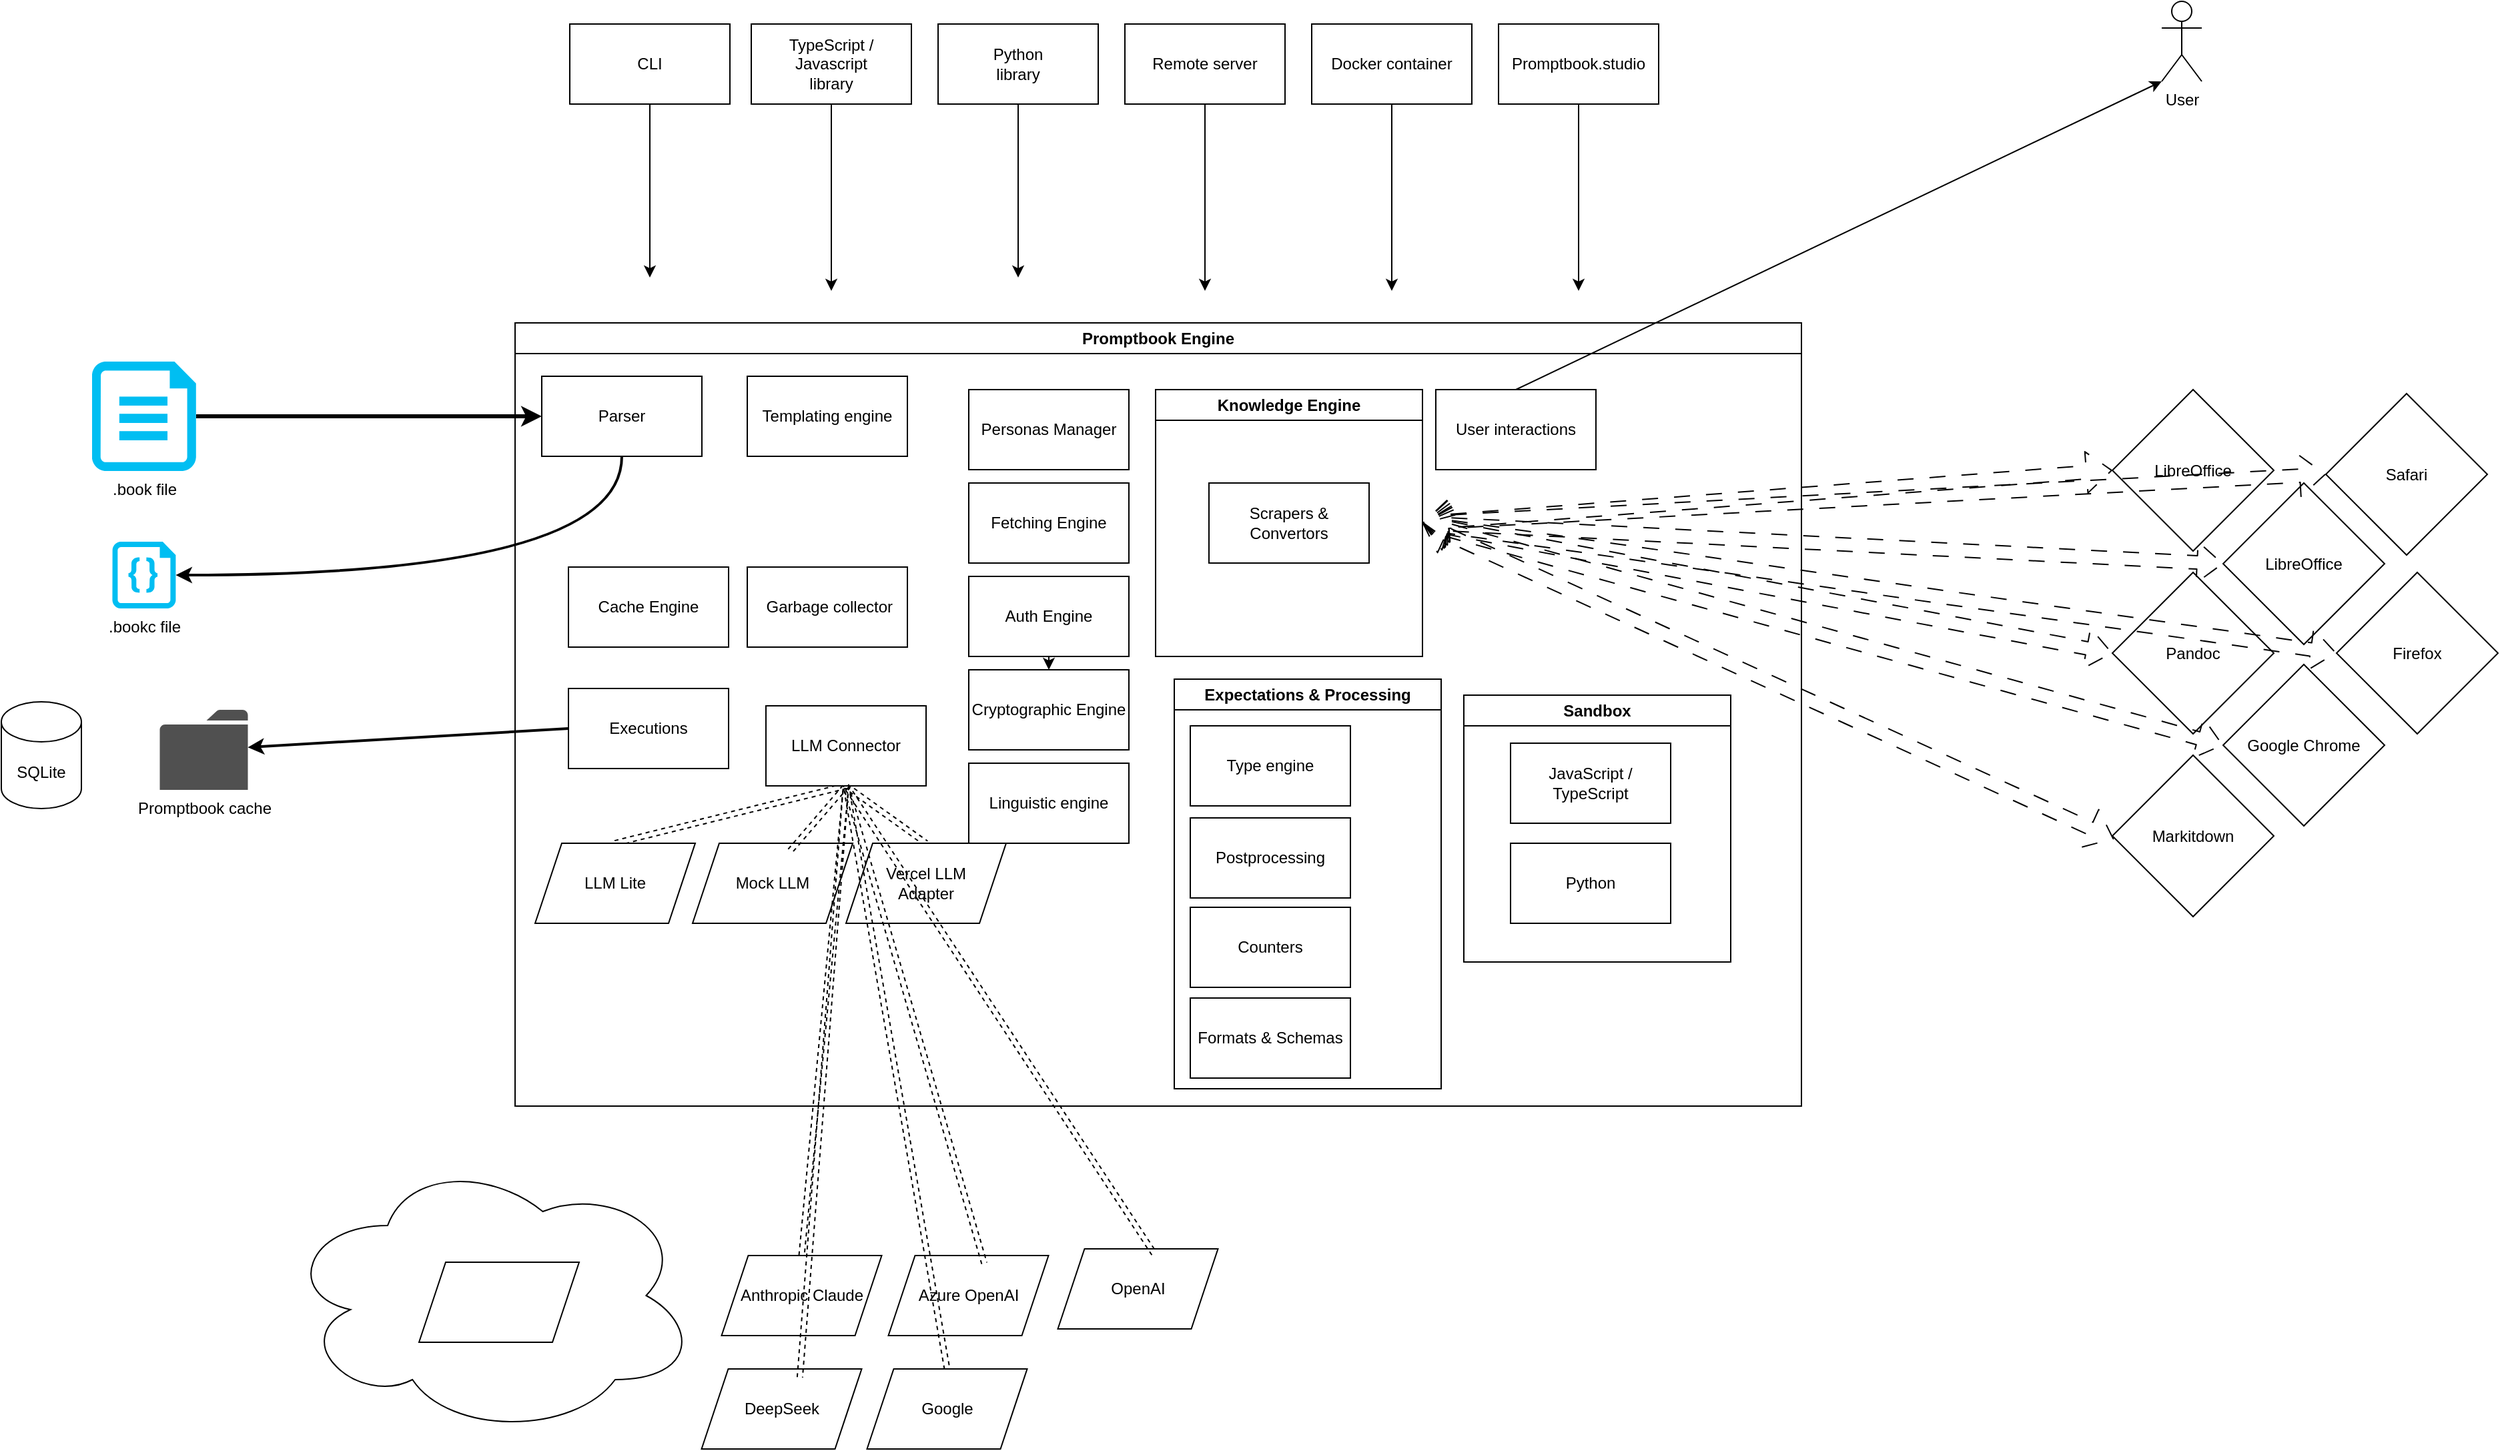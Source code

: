 <mxfile scale="1" border="0" disableSvgWarning="true">
    <diagram name="Page-1" id="zo4WBBcyATChdUDADUly">
        <mxGraphModel dx="2760" dy="1353" grid="0" gridSize="10" guides="1" tooltips="1" connect="1" arrows="1" fold="1" page="0" pageScale="1" pageWidth="850" pageHeight="1100" background="none" math="0" shadow="0">
            <root>
                <mxCell id="0"/>
                <mxCell id="1" parent="0"/>
                <mxCell id="4" value=".bookc file" style="verticalLabelPosition=bottom;html=1;verticalAlign=top;align=center;strokeColor=none;fillColor=#00BEF2;shape=mxgraph.azure.code_file;pointerEvents=1;" parent="1" vertex="1">
                    <mxGeometry x="-120.8" y="301" width="47.5" height="50" as="geometry"/>
                </mxCell>
                <mxCell id="91" style="edgeStyle=none;html=1;exitX=1;exitY=0.5;exitDx=0;exitDy=0;exitPerimeter=0;entryX=0;entryY=0.5;entryDx=0;entryDy=0;strokeWidth=3;" parent="1" source="5" target="9" edge="1">
                    <mxGeometry relative="1" as="geometry"/>
                </mxCell>
                <mxCell id="5" value=".book file" style="verticalLabelPosition=bottom;html=1;verticalAlign=top;align=center;strokeColor=none;fillColor=#00BEF2;shape=mxgraph.azure.cloud_services_configuration_file;pointerEvents=1;" parent="1" vertex="1">
                    <mxGeometry x="-136" y="166" width="77.9" height="82" as="geometry"/>
                </mxCell>
                <mxCell id="6" value="Promptbook cache" style="pointerEvents=1;shadow=0;dashed=0;html=1;strokeColor=none;fillColor=#505050;labelPosition=center;verticalLabelPosition=bottom;verticalAlign=top;outlineConnect=0;align=center;shape=mxgraph.office.concepts.folder;" parent="1" vertex="1">
                    <mxGeometry x="-85.25" y="427" width="66" height="60" as="geometry"/>
                </mxCell>
                <mxCell id="10" value="SQLite" style="shape=cylinder3;whiteSpace=wrap;html=1;boundedLbl=1;backgroundOutline=1;size=15;" parent="1" vertex="1">
                    <mxGeometry x="-204" y="421" width="60" height="80" as="geometry"/>
                </mxCell>
                <mxCell id="15" value="Promptbook Engine" style="swimlane;whiteSpace=wrap;html=1;" parent="1" vertex="1">
                    <mxGeometry x="181" y="137" width="964" height="587" as="geometry"/>
                </mxCell>
                <mxCell id="9" value="Parser" style="rounded=0;whiteSpace=wrap;html=1;" parent="15" vertex="1">
                    <mxGeometry x="20" y="40" width="120" height="60" as="geometry"/>
                </mxCell>
                <mxCell id="99" style="html=1;exitX=0.5;exitY=1;exitDx=0;exitDy=0;entryX=0.5;entryY=0;entryDx=0;entryDy=0;dashed=1;shape=link;" edge="1" parent="15" source="11" target="79">
                    <mxGeometry relative="1" as="geometry"/>
                </mxCell>
                <mxCell id="101" style="html=1;exitX=0.5;exitY=1;exitDx=0;exitDy=0;entryX=0.5;entryY=0;entryDx=0;entryDy=0;dashed=1;shape=link;" edge="1" parent="15" source="11" target="82">
                    <mxGeometry relative="1" as="geometry"/>
                </mxCell>
                <mxCell id="11" value="LLM Connector" style="rounded=0;whiteSpace=wrap;html=1;" parent="15" vertex="1">
                    <mxGeometry x="188" y="287" width="120" height="60" as="geometry"/>
                </mxCell>
                <mxCell id="38" value="Knowledge Engine" style="swimlane;whiteSpace=wrap;html=1;" parent="15" vertex="1">
                    <mxGeometry x="480" y="50" width="200" height="200" as="geometry"/>
                </mxCell>
                <mxCell id="35" value="Scrapers &amp;amp; Convertors" style="rounded=0;whiteSpace=wrap;html=1;" parent="38" vertex="1">
                    <mxGeometry x="40" y="70" width="120" height="60" as="geometry"/>
                </mxCell>
                <mxCell id="40" value="Personas Manager" style="rounded=0;whiteSpace=wrap;html=1;" parent="15" vertex="1">
                    <mxGeometry x="340" y="50" width="120" height="60" as="geometry"/>
                </mxCell>
                <mxCell id="42" value="Fetching Engine" style="rounded=0;whiteSpace=wrap;html=1;" parent="15" vertex="1">
                    <mxGeometry x="340" y="120" width="120" height="60" as="geometry"/>
                </mxCell>
                <mxCell id="54" style="edgeStyle=none;html=1;" parent="15" source="43" target="44" edge="1">
                    <mxGeometry relative="1" as="geometry"/>
                </mxCell>
                <mxCell id="43" value="Auth Engine" style="rounded=0;whiteSpace=wrap;html=1;" parent="15" vertex="1">
                    <mxGeometry x="340" y="190" width="120" height="60" as="geometry"/>
                </mxCell>
                <mxCell id="44" value="Cryptographic Engine" style="rounded=0;whiteSpace=wrap;html=1;" parent="15" vertex="1">
                    <mxGeometry x="340" y="260" width="120" height="60" as="geometry"/>
                </mxCell>
                <mxCell id="45" value="Linguistic engine" style="rounded=0;whiteSpace=wrap;html=1;" parent="15" vertex="1">
                    <mxGeometry x="340" y="330" width="120" height="60" as="geometry"/>
                </mxCell>
                <mxCell id="47" value="Cache Engine" style="rounded=0;whiteSpace=wrap;html=1;" parent="15" vertex="1">
                    <mxGeometry x="40" y="183" width="120" height="60" as="geometry"/>
                </mxCell>
                <mxCell id="48" value="&amp;nbsp;Garbage collector" style="rounded=0;whiteSpace=wrap;html=1;" parent="15" vertex="1">
                    <mxGeometry x="174" y="183" width="120" height="60" as="geometry"/>
                </mxCell>
                <mxCell id="49" value="Templating engine" style="rounded=0;whiteSpace=wrap;html=1;" parent="15" vertex="1">
                    <mxGeometry x="174" y="40" width="120" height="60" as="geometry"/>
                </mxCell>
                <mxCell id="51" value="User interactions" style="rounded=0;whiteSpace=wrap;html=1;" parent="15" vertex="1">
                    <mxGeometry x="690" y="50" width="120" height="60" as="geometry"/>
                </mxCell>
                <mxCell id="53" value="Sandbox" style="swimlane;whiteSpace=wrap;html=1;" parent="15" vertex="1">
                    <mxGeometry x="711" y="279" width="200" height="200" as="geometry"/>
                </mxCell>
                <mxCell id="52" value="JavaScript / TypeScript" style="rounded=0;whiteSpace=wrap;html=1;" parent="53" vertex="1">
                    <mxGeometry x="35" y="36" width="120" height="60" as="geometry"/>
                </mxCell>
                <mxCell id="55" value="Python" style="rounded=0;whiteSpace=wrap;html=1;" parent="53" vertex="1">
                    <mxGeometry x="35" y="111" width="120" height="60" as="geometry"/>
                </mxCell>
                <mxCell id="79" value="LLM Lite" style="shape=parallelogram;perimeter=parallelogramPerimeter;whiteSpace=wrap;html=1;fixedSize=1;" parent="15" vertex="1">
                    <mxGeometry x="15" y="390" width="120" height="60" as="geometry"/>
                </mxCell>
                <mxCell id="80" value="Mock LLM" style="shape=parallelogram;perimeter=parallelogramPerimeter;whiteSpace=wrap;html=1;fixedSize=1;" parent="15" vertex="1">
                    <mxGeometry x="133" y="390" width="120" height="60" as="geometry"/>
                </mxCell>
                <mxCell id="82" value="Vercel LLM&lt;br&gt;Adapter" style="shape=parallelogram;perimeter=parallelogramPerimeter;whiteSpace=wrap;html=1;fixedSize=1;" parent="15" vertex="1">
                    <mxGeometry x="248" y="390" width="120" height="60" as="geometry"/>
                </mxCell>
                <mxCell id="84" value="Expectations &amp;amp; Processing" style="swimlane;whiteSpace=wrap;html=1;" parent="15" vertex="1">
                    <mxGeometry x="494" y="267" width="200" height="307" as="geometry"/>
                </mxCell>
                <mxCell id="46" value="Type engine" style="rounded=0;whiteSpace=wrap;html=1;" parent="84" vertex="1">
                    <mxGeometry x="12" y="35" width="120" height="60" as="geometry"/>
                </mxCell>
                <mxCell id="87" value="Postprocessing" style="rounded=0;whiteSpace=wrap;html=1;" parent="84" vertex="1">
                    <mxGeometry x="12" y="104" width="120" height="60" as="geometry"/>
                </mxCell>
                <mxCell id="88" value="Counters" style="rounded=0;whiteSpace=wrap;html=1;" parent="84" vertex="1">
                    <mxGeometry x="12" y="171" width="120" height="60" as="geometry"/>
                </mxCell>
                <mxCell id="89" value="Formats &amp;amp; Schemas" style="rounded=0;whiteSpace=wrap;html=1;" parent="84" vertex="1">
                    <mxGeometry x="12" y="239" width="120" height="60" as="geometry"/>
                </mxCell>
                <mxCell id="93" value="Executions" style="rounded=0;whiteSpace=wrap;html=1;" parent="15" vertex="1">
                    <mxGeometry x="40" y="274" width="120" height="60" as="geometry"/>
                </mxCell>
                <mxCell id="100" style="html=1;exitX=0.5;exitY=1;exitDx=0;exitDy=0;entryX=0.61;entryY=0.095;entryDx=0;entryDy=0;entryPerimeter=0;dashed=1;shape=link;" edge="1" parent="15" source="11" target="80">
                    <mxGeometry relative="1" as="geometry"/>
                </mxCell>
                <mxCell id="18" value="Anthropic Claude" style="shape=parallelogram;perimeter=parallelogramPerimeter;whiteSpace=wrap;html=1;fixedSize=1;" parent="1" vertex="1">
                    <mxGeometry x="335.75" y="836" width="120" height="60" as="geometry"/>
                </mxCell>
                <mxCell id="19" value="" style="ellipse;shape=cloud;whiteSpace=wrap;html=1;" parent="1" vertex="1">
                    <mxGeometry x="8" y="761" width="310" height="210" as="geometry"/>
                </mxCell>
                <mxCell id="17" value="" style="shape=parallelogram;perimeter=parallelogramPerimeter;whiteSpace=wrap;html=1;fixedSize=1;" parent="1" vertex="1">
                    <mxGeometry x="109" y="841" width="120" height="60" as="geometry"/>
                </mxCell>
                <mxCell id="20" value="LibreOffice" style="rhombus;whiteSpace=wrap;html=1;" parent="1" vertex="1">
                    <mxGeometry x="1378" y="187" width="121" height="121" as="geometry"/>
                </mxCell>
                <mxCell id="30" style="edgeStyle=none;html=1;" parent="1" source="23" edge="1">
                    <mxGeometry relative="1" as="geometry">
                        <mxPoint x="418" y="113" as="targetPoint"/>
                    </mxGeometry>
                </mxCell>
                <mxCell id="23" value="TypeScript /&lt;br&gt;Javascript&lt;br&gt;library" style="rounded=0;whiteSpace=wrap;html=1;" parent="1" vertex="1">
                    <mxGeometry x="358" y="-87" width="120" height="60" as="geometry"/>
                </mxCell>
                <mxCell id="31" style="edgeStyle=none;html=1;exitX=0.5;exitY=1;exitDx=0;exitDy=0;" parent="1" source="24" edge="1">
                    <mxGeometry relative="1" as="geometry">
                        <mxPoint x="558" y="103" as="targetPoint"/>
                    </mxGeometry>
                </mxCell>
                <mxCell id="24" value="Python&lt;br&gt;library" style="rounded=0;whiteSpace=wrap;html=1;" parent="1" vertex="1">
                    <mxGeometry x="498" y="-87" width="120" height="60" as="geometry"/>
                </mxCell>
                <mxCell id="32" style="edgeStyle=none;html=1;exitX=0.5;exitY=1;exitDx=0;exitDy=0;" parent="1" source="25" edge="1">
                    <mxGeometry relative="1" as="geometry">
                        <mxPoint x="698" y="113" as="targetPoint"/>
                    </mxGeometry>
                </mxCell>
                <mxCell id="25" value="Remote server" style="rounded=0;whiteSpace=wrap;html=1;" parent="1" vertex="1">
                    <mxGeometry x="638" y="-87" width="120" height="60" as="geometry"/>
                </mxCell>
                <mxCell id="33" style="edgeStyle=none;html=1;exitX=0.5;exitY=1;exitDx=0;exitDy=0;" parent="1" source="26" edge="1">
                    <mxGeometry relative="1" as="geometry">
                        <mxPoint x="838" y="113" as="targetPoint"/>
                    </mxGeometry>
                </mxCell>
                <mxCell id="26" value="Docker container" style="rounded=0;whiteSpace=wrap;html=1;" parent="1" vertex="1">
                    <mxGeometry x="778" y="-87" width="120" height="60" as="geometry"/>
                </mxCell>
                <mxCell id="34" style="edgeStyle=none;html=1;exitX=0.5;exitY=1;exitDx=0;exitDy=0;" parent="1" source="27" edge="1">
                    <mxGeometry relative="1" as="geometry">
                        <mxPoint x="978" y="113" as="targetPoint"/>
                    </mxGeometry>
                </mxCell>
                <mxCell id="27" value="Promptbook.studio" style="rounded=0;whiteSpace=wrap;html=1;" parent="1" vertex="1">
                    <mxGeometry x="918" y="-87" width="120" height="60" as="geometry"/>
                </mxCell>
                <mxCell id="36" style="html=1;entryX=0;entryY=0.5;entryDx=0;entryDy=0;strokeColor=default;rounded=1;shape=flexArrow;exitX=1;exitY=0.5;exitDx=0;exitDy=0;endArrow=block;startArrow=block;dashed=1;dashPattern=12 12;" parent="1" source="38" target="20" edge="1">
                    <mxGeometry relative="1" as="geometry">
                        <mxPoint x="933" y="307" as="sourcePoint"/>
                    </mxGeometry>
                </mxCell>
                <mxCell id="50" value="User" style="shape=umlActor;verticalLabelPosition=bottom;verticalAlign=top;html=1;outlineConnect=0;" parent="1" vertex="1">
                    <mxGeometry x="1415" y="-104" width="30" height="60" as="geometry"/>
                </mxCell>
                <mxCell id="56" style="edgeStyle=none;html=1;exitX=0.5;exitY=1;exitDx=0;exitDy=0;" parent="1" source="57" edge="1">
                    <mxGeometry relative="1" as="geometry">
                        <mxPoint x="282" y="103" as="targetPoint"/>
                    </mxGeometry>
                </mxCell>
                <mxCell id="57" value="CLI" style="rounded=0;whiteSpace=wrap;html=1;" parent="1" vertex="1">
                    <mxGeometry x="222" y="-87" width="120" height="60" as="geometry"/>
                </mxCell>
                <mxCell id="58" style="edgeStyle=none;html=1;exitX=0.5;exitY=0;exitDx=0;exitDy=0;entryX=0;entryY=1;entryDx=0;entryDy=0;entryPerimeter=0;" parent="1" source="51" target="50" edge="1">
                    <mxGeometry relative="1" as="geometry"/>
                </mxCell>
                <mxCell id="62" value="Pandoc" style="rhombus;whiteSpace=wrap;html=1;" parent="1" vertex="1">
                    <mxGeometry x="1378" y="324" width="121" height="121" as="geometry"/>
                </mxCell>
                <mxCell id="63" value="Markitdown" style="rhombus;whiteSpace=wrap;html=1;" parent="1" vertex="1">
                    <mxGeometry x="1378" y="461" width="121" height="121" as="geometry"/>
                </mxCell>
                <mxCell id="64" value="LibreOffice" style="rhombus;whiteSpace=wrap;html=1;" parent="1" vertex="1">
                    <mxGeometry x="1461" y="257" width="121" height="121" as="geometry"/>
                </mxCell>
                <mxCell id="65" value="Google Chrome" style="rhombus;whiteSpace=wrap;html=1;" parent="1" vertex="1">
                    <mxGeometry x="1461" y="393" width="121" height="121" as="geometry"/>
                </mxCell>
                <mxCell id="66" value="Firefox" style="rhombus;whiteSpace=wrap;html=1;" parent="1" vertex="1">
                    <mxGeometry x="1546" y="324" width="121" height="121" as="geometry"/>
                </mxCell>
                <mxCell id="67" value="Safari" style="rhombus;whiteSpace=wrap;html=1;" parent="1" vertex="1">
                    <mxGeometry x="1538" y="190" width="121" height="121" as="geometry"/>
                </mxCell>
                <mxCell id="68" style="html=1;exitX=1;exitY=0.5;exitDx=0;exitDy=0;entryX=0;entryY=0.5;entryDx=0;entryDy=0;shape=flexArrow;endArrow=block;startArrow=block;dashed=1;dashPattern=12 12;" parent="1" source="38" target="64" edge="1">
                    <mxGeometry relative="1" as="geometry"/>
                </mxCell>
                <mxCell id="69" style="html=1;exitX=1;exitY=0.5;exitDx=0;exitDy=0;entryX=0;entryY=0.5;entryDx=0;entryDy=0;shape=flexArrow;endArrow=block;startArrow=block;dashed=1;dashPattern=12 12;" parent="1" source="38" target="67" edge="1">
                    <mxGeometry relative="1" as="geometry"/>
                </mxCell>
                <mxCell id="70" style="html=1;exitX=1;exitY=0.5;exitDx=0;exitDy=0;entryX=0;entryY=0.5;entryDx=0;entryDy=0;shape=flexArrow;endArrow=block;startArrow=block;dashed=1;dashPattern=12 12;" parent="1" source="38" target="66" edge="1">
                    <mxGeometry relative="1" as="geometry"/>
                </mxCell>
                <mxCell id="71" style="html=1;exitX=1;exitY=0.5;exitDx=0;exitDy=0;entryX=0;entryY=0.5;entryDx=0;entryDy=0;shape=flexArrow;endArrow=block;startArrow=block;dashed=1;dashPattern=12 12;" parent="1" source="38" target="62" edge="1">
                    <mxGeometry relative="1" as="geometry"/>
                </mxCell>
                <mxCell id="72" style="html=1;exitX=1;exitY=0.5;exitDx=0;exitDy=0;entryX=0;entryY=0.5;entryDx=0;entryDy=0;shape=flexArrow;endArrow=block;startArrow=block;dashed=1;dashPattern=12 12;" parent="1" source="38" target="65" edge="1">
                    <mxGeometry relative="1" as="geometry"/>
                </mxCell>
                <mxCell id="73" style="html=1;exitX=1;exitY=0.5;exitDx=0;exitDy=0;entryX=0.009;entryY=0.52;entryDx=0;entryDy=0;entryPerimeter=0;shape=flexArrow;endArrow=block;startArrow=block;dashed=1;dashPattern=12 12;" parent="1" source="38" target="63" edge="1">
                    <mxGeometry relative="1" as="geometry"/>
                </mxCell>
                <mxCell id="74" value="Azure OpenAI" style="shape=parallelogram;perimeter=parallelogramPerimeter;whiteSpace=wrap;html=1;fixedSize=1;" parent="1" vertex="1">
                    <mxGeometry x="460.75" y="836" width="120" height="60" as="geometry"/>
                </mxCell>
                <mxCell id="76" value="OpenAI" style="shape=parallelogram;perimeter=parallelogramPerimeter;whiteSpace=wrap;html=1;fixedSize=1;" parent="1" vertex="1">
                    <mxGeometry x="587.75" y="831" width="120" height="60" as="geometry"/>
                </mxCell>
                <mxCell id="77" value="DeepSeek" style="shape=parallelogram;perimeter=parallelogramPerimeter;whiteSpace=wrap;html=1;fixedSize=1;" parent="1" vertex="1">
                    <mxGeometry x="320.75" y="921" width="120" height="60" as="geometry"/>
                </mxCell>
                <mxCell id="78" value="Google" style="shape=parallelogram;perimeter=parallelogramPerimeter;whiteSpace=wrap;html=1;fixedSize=1;" parent="1" vertex="1">
                    <mxGeometry x="444.75" y="921" width="120" height="60" as="geometry"/>
                </mxCell>
                <mxCell id="92" style="edgeStyle=orthogonalEdgeStyle;html=1;exitX=0.5;exitY=1;exitDx=0;exitDy=0;entryX=1;entryY=0.5;entryDx=0;entryDy=0;entryPerimeter=0;curved=1;strokeWidth=2;" parent="1" source="9" target="4" edge="1">
                    <mxGeometry relative="1" as="geometry"/>
                </mxCell>
                <mxCell id="94" style="edgeStyle=none;html=1;exitX=0;exitY=0.5;exitDx=0;exitDy=0;strokeWidth=2;" parent="1" source="93" target="6" edge="1">
                    <mxGeometry relative="1" as="geometry"/>
                </mxCell>
                <mxCell id="95" style="html=1;exitX=0.5;exitY=1;exitDx=0;exitDy=0;entryX=0.5;entryY=0;entryDx=0;entryDy=0;dashed=1;shape=link;" edge="1" parent="1" source="11" target="18">
                    <mxGeometry relative="1" as="geometry"/>
                </mxCell>
                <mxCell id="97" style="html=1;exitX=0.5;exitY=1;exitDx=0;exitDy=0;entryX=0.599;entryY=0.097;entryDx=0;entryDy=0;entryPerimeter=0;dashed=1;shape=link;" edge="1" parent="1" source="11" target="74">
                    <mxGeometry relative="1" as="geometry"/>
                </mxCell>
                <mxCell id="98" style="html=1;exitX=0.5;exitY=1;exitDx=0;exitDy=0;entryX=0.601;entryY=0.059;entryDx=0;entryDy=0;entryPerimeter=0;dashed=1;shape=link;" edge="1" parent="1" source="11" target="76">
                    <mxGeometry relative="1" as="geometry"/>
                </mxCell>
                <mxCell id="102" style="html=1;exitX=0.5;exitY=1;exitDx=0;exitDy=0;entryX=0.614;entryY=0.105;entryDx=0;entryDy=0;entryPerimeter=0;dashed=1;shape=link;" edge="1" parent="1" source="11" target="77">
                    <mxGeometry relative="1" as="geometry"/>
                </mxCell>
                <mxCell id="103" style="html=1;exitX=0.5;exitY=1;exitDx=0;exitDy=0;entryX=0.5;entryY=0;entryDx=0;entryDy=0;dashed=1;shape=link;" edge="1" parent="1" source="11" target="78">
                    <mxGeometry relative="1" as="geometry"/>
                </mxCell>
            </root>
        </mxGraphModel>
    </diagram>
</mxfile>